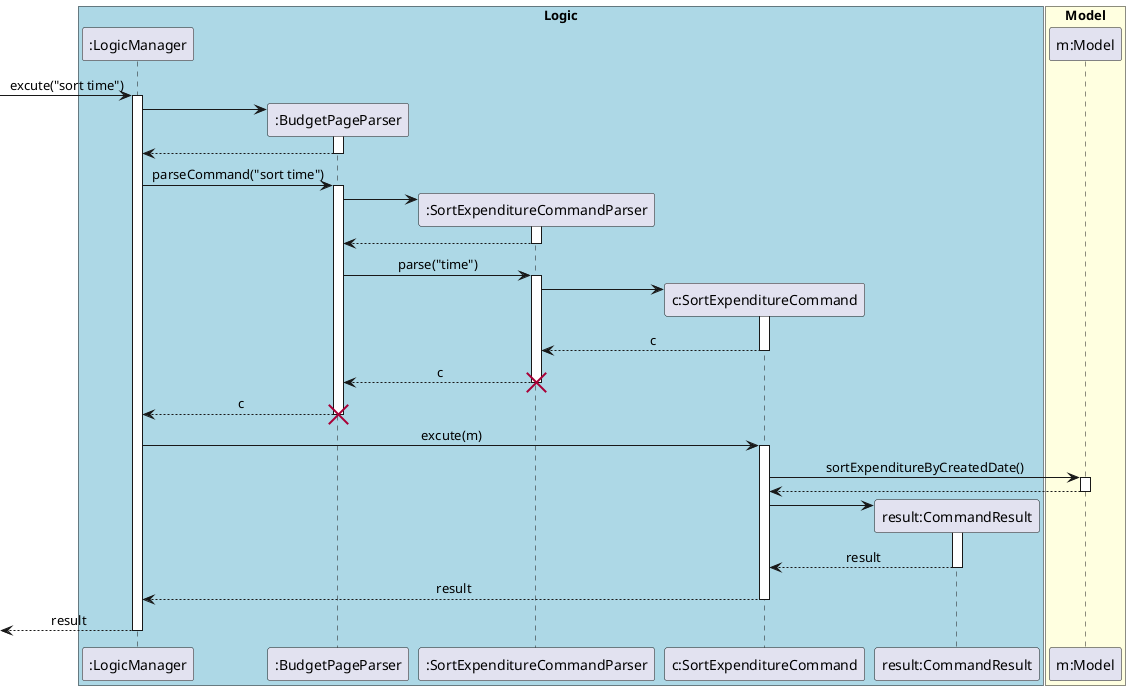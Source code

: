 @startuml
skinparam Sequence {
    MessageAlign center
}
box "Logic" #LightBlue
participant ":LogicManager" as LM
participant ":BudgetPageParser" as BPP
participant ":SortExpenditureCommandParser" as SECP
participant "c:SortExpenditureCommand" as SEC
participant "result:CommandResult" as CR

end box

box "Model" #LightYellow
participant "m:Model" as M
end box

[-> LM : excute("sort time")
activate LM
create BPP
LM -> BPP
activate BPP
LM <-- BPP
deactivate BPP
LM -> BPP : parseCommand("sort time")
activate BPP

create SECP
BPP -> SECP
activate SECP
BPP <-- SECP
deactivate SECP
BPP -> SECP : parse("time")
activate SECP

create SEC
SECP -> SEC
activate SEC
SECP <-- SEC : c
deactivate SEC
BPP <-- SECP : c
destroy SECP

deactivate SECP
LM <-- BPP : c
deactivate BPP
destroy BPP


LM -> SEC: excute(m)
activate SEC
SEC -> M : sortExpenditureByCreatedDate()
activate M
SEC <-- M
deactivate M

create CR
SEC -> CR
activate CR
SEC <-- CR : result
deactivate CR

LM <-- SEC: result
deactivate SEC
[<-- LM: result
deactivate LM

@enduml
